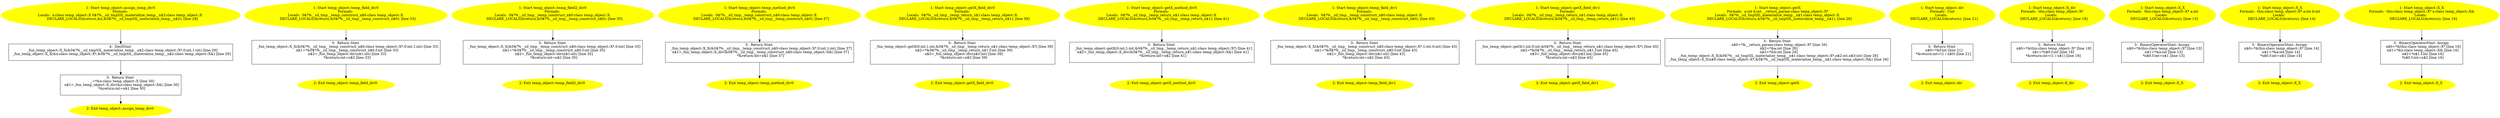 /* @generated */
digraph iCFG {
"temp_object::assign_temp_div0{d41d8cd98f00b204e9800998ecf8427e_ZN11temp_object16assign_temp_div0Ev}.e71583ec7a8bdd7e24dd2378a4db441d_1" [label="1: Start temp_object::assign_temp_div0\nFormals: \nLocals:  x:class temp_object::X 0$?%__sil_tmpSIL_materialize_temp__n$2:class temp_object::X \n   DECLARE_LOCALS(&return,&x,&0$?%__sil_tmpSIL_materialize_temp__n$2); [line 28]\n " color=yellow style=filled]
	

	 "temp_object::assign_temp_div0{d41d8cd98f00b204e9800998ecf8427e_ZN11temp_object16assign_temp_div0Ev}.e71583ec7a8bdd7e24dd2378a4db441d_1" -> "temp_object::assign_temp_div0{d41d8cd98f00b204e9800998ecf8427e_ZN11temp_object16assign_temp_div0Ev}.e71583ec7a8bdd7e24dd2378a4db441d_4" ;
"temp_object::assign_temp_div0{d41d8cd98f00b204e9800998ecf8427e_ZN11temp_object16assign_temp_div0Ev}.e71583ec7a8bdd7e24dd2378a4db441d_2" [label="2: Exit temp_object::assign_temp_div0 \n  " color=yellow style=filled]
	

"temp_object::assign_temp_div0{d41d8cd98f00b204e9800998ecf8427e_ZN11temp_object16assign_temp_div0Ev}.e71583ec7a8bdd7e24dd2378a4db441d_3" [label="3:  Return Stmt \n   _=*&x:class temp_object::X [line 30]\n  n$1=_fun_temp_object::X_div(&x:class temp_object::X&) [line 30]\n  *&return:int=n$1 [line 30]\n " shape="box"]
	

	 "temp_object::assign_temp_div0{d41d8cd98f00b204e9800998ecf8427e_ZN11temp_object16assign_temp_div0Ev}.e71583ec7a8bdd7e24dd2378a4db441d_3" -> "temp_object::assign_temp_div0{d41d8cd98f00b204e9800998ecf8427e_ZN11temp_object16assign_temp_div0Ev}.e71583ec7a8bdd7e24dd2378a4db441d_2" ;
"temp_object::assign_temp_div0{d41d8cd98f00b204e9800998ecf8427e_ZN11temp_object16assign_temp_div0Ev}.e71583ec7a8bdd7e24dd2378a4db441d_4" [label="4:  DeclStmt \n   _fun_temp_object::X_X(&0$?%__sil_tmpSIL_materialize_temp__n$2:class temp_object::X*,0:int,1:int) [line 29]\n  _fun_temp_object::X_X(&x:class temp_object::X*,&0$?%__sil_tmpSIL_materialize_temp__n$2:class temp_object::X&) [line 29]\n " shape="box"]
	

	 "temp_object::assign_temp_div0{d41d8cd98f00b204e9800998ecf8427e_ZN11temp_object16assign_temp_div0Ev}.e71583ec7a8bdd7e24dd2378a4db441d_4" -> "temp_object::assign_temp_div0{d41d8cd98f00b204e9800998ecf8427e_ZN11temp_object16assign_temp_div0Ev}.e71583ec7a8bdd7e24dd2378a4db441d_3" ;
"temp_object::temp_field_div0{d41d8cd98f00b204e9800998ecf8427e_ZN11temp_object15temp_field_div0Ev}.aa8e7ffe00e4f54113d09c0b8e28cb8d_1" [label="1: Start temp_object::temp_field_div0\nFormals: \nLocals:  0$?%__sil_tmp__temp_construct_n$0:class temp_object::X \n   DECLARE_LOCALS(&return,&0$?%__sil_tmp__temp_construct_n$0); [line 33]\n " color=yellow style=filled]
	

	 "temp_object::temp_field_div0{d41d8cd98f00b204e9800998ecf8427e_ZN11temp_object15temp_field_div0Ev}.aa8e7ffe00e4f54113d09c0b8e28cb8d_1" -> "temp_object::temp_field_div0{d41d8cd98f00b204e9800998ecf8427e_ZN11temp_object15temp_field_div0Ev}.aa8e7ffe00e4f54113d09c0b8e28cb8d_3" ;
"temp_object::temp_field_div0{d41d8cd98f00b204e9800998ecf8427e_ZN11temp_object15temp_field_div0Ev}.aa8e7ffe00e4f54113d09c0b8e28cb8d_2" [label="2: Exit temp_object::temp_field_div0 \n  " color=yellow style=filled]
	

"temp_object::temp_field_div0{d41d8cd98f00b204e9800998ecf8427e_ZN11temp_object15temp_field_div0Ev}.aa8e7ffe00e4f54113d09c0b8e28cb8d_3" [label="3:  Return Stmt \n   _fun_temp_object::X_X(&0$?%__sil_tmp__temp_construct_n$0:class temp_object::X*,0:int,1:int) [line 33]\n  n$1=*&0$?%__sil_tmp__temp_construct_n$0.f:int [line 33]\n  n$2=_fun_temp_object::div(n$1:int) [line 33]\n  *&return:int=n$2 [line 33]\n " shape="box"]
	

	 "temp_object::temp_field_div0{d41d8cd98f00b204e9800998ecf8427e_ZN11temp_object15temp_field_div0Ev}.aa8e7ffe00e4f54113d09c0b8e28cb8d_3" -> "temp_object::temp_field_div0{d41d8cd98f00b204e9800998ecf8427e_ZN11temp_object15temp_field_div0Ev}.aa8e7ffe00e4f54113d09c0b8e28cb8d_2" ;
"temp_object::temp_field2_div0{d41d8cd98f00b204e9800998ecf8427e_ZN11temp_object16temp_field2_div0Ev}.ac73a3f5f8d285249d74d83ae4ea4305_1" [label="1: Start temp_object::temp_field2_div0\nFormals: \nLocals:  0$?%__sil_tmp__temp_construct_n$0:class temp_object::X \n   DECLARE_LOCALS(&return,&0$?%__sil_tmp__temp_construct_n$0); [line 35]\n " color=yellow style=filled]
	

	 "temp_object::temp_field2_div0{d41d8cd98f00b204e9800998ecf8427e_ZN11temp_object16temp_field2_div0Ev}.ac73a3f5f8d285249d74d83ae4ea4305_1" -> "temp_object::temp_field2_div0{d41d8cd98f00b204e9800998ecf8427e_ZN11temp_object16temp_field2_div0Ev}.ac73a3f5f8d285249d74d83ae4ea4305_3" ;
"temp_object::temp_field2_div0{d41d8cd98f00b204e9800998ecf8427e_ZN11temp_object16temp_field2_div0Ev}.ac73a3f5f8d285249d74d83ae4ea4305_2" [label="2: Exit temp_object::temp_field2_div0 \n  " color=yellow style=filled]
	

"temp_object::temp_field2_div0{d41d8cd98f00b204e9800998ecf8427e_ZN11temp_object16temp_field2_div0Ev}.ac73a3f5f8d285249d74d83ae4ea4305_3" [label="3:  Return Stmt \n   _fun_temp_object::X_X(&0$?%__sil_tmp__temp_construct_n$0:class temp_object::X*,0:int) [line 35]\n  n$1=*&0$?%__sil_tmp__temp_construct_n$0.f:int [line 35]\n  n$2=_fun_temp_object::div(n$1:int) [line 35]\n  *&return:int=n$2 [line 35]\n " shape="box"]
	

	 "temp_object::temp_field2_div0{d41d8cd98f00b204e9800998ecf8427e_ZN11temp_object16temp_field2_div0Ev}.ac73a3f5f8d285249d74d83ae4ea4305_3" -> "temp_object::temp_field2_div0{d41d8cd98f00b204e9800998ecf8427e_ZN11temp_object16temp_field2_div0Ev}.ac73a3f5f8d285249d74d83ae4ea4305_2" ;
"temp_object::temp_method_div0{d41d8cd98f00b204e9800998ecf8427e_ZN11temp_object16temp_method_div0Ev}.8a94101bd39d99d002730e3706e9b06f_1" [label="1: Start temp_object::temp_method_div0\nFormals: \nLocals:  0$?%__sil_tmp__temp_construct_n$0:class temp_object::X \n   DECLARE_LOCALS(&return,&0$?%__sil_tmp__temp_construct_n$0); [line 37]\n " color=yellow style=filled]
	

	 "temp_object::temp_method_div0{d41d8cd98f00b204e9800998ecf8427e_ZN11temp_object16temp_method_div0Ev}.8a94101bd39d99d002730e3706e9b06f_1" -> "temp_object::temp_method_div0{d41d8cd98f00b204e9800998ecf8427e_ZN11temp_object16temp_method_div0Ev}.8a94101bd39d99d002730e3706e9b06f_3" ;
"temp_object::temp_method_div0{d41d8cd98f00b204e9800998ecf8427e_ZN11temp_object16temp_method_div0Ev}.8a94101bd39d99d002730e3706e9b06f_2" [label="2: Exit temp_object::temp_method_div0 \n  " color=yellow style=filled]
	

"temp_object::temp_method_div0{d41d8cd98f00b204e9800998ecf8427e_ZN11temp_object16temp_method_div0Ev}.8a94101bd39d99d002730e3706e9b06f_3" [label="3:  Return Stmt \n   _fun_temp_object::X_X(&0$?%__sil_tmp__temp_construct_n$0:class temp_object::X*,0:int,1:int) [line 37]\n  n$1=_fun_temp_object::X_div(&0$?%__sil_tmp__temp_construct_n$0:class temp_object::X&) [line 37]\n  *&return:int=n$1 [line 37]\n " shape="box"]
	

	 "temp_object::temp_method_div0{d41d8cd98f00b204e9800998ecf8427e_ZN11temp_object16temp_method_div0Ev}.8a94101bd39d99d002730e3706e9b06f_3" -> "temp_object::temp_method_div0{d41d8cd98f00b204e9800998ecf8427e_ZN11temp_object16temp_method_div0Ev}.8a94101bd39d99d002730e3706e9b06f_2" ;
"temp_object::getX_field_div0{d41d8cd98f00b204e9800998ecf8427e_ZN11temp_object15getX_field_div0Ev}.f209e5ac42a054a050e18602e69c131f_1" [label="1: Start temp_object::getX_field_div0\nFormals: \nLocals:  0$?%__sil_tmp__temp_return_n$1:class temp_object::X \n   DECLARE_LOCALS(&return,&0$?%__sil_tmp__temp_return_n$1); [line 39]\n " color=yellow style=filled]
	

	 "temp_object::getX_field_div0{d41d8cd98f00b204e9800998ecf8427e_ZN11temp_object15getX_field_div0Ev}.f209e5ac42a054a050e18602e69c131f_1" -> "temp_object::getX_field_div0{d41d8cd98f00b204e9800998ecf8427e_ZN11temp_object15getX_field_div0Ev}.f209e5ac42a054a050e18602e69c131f_3" ;
"temp_object::getX_field_div0{d41d8cd98f00b204e9800998ecf8427e_ZN11temp_object15getX_field_div0Ev}.f209e5ac42a054a050e18602e69c131f_2" [label="2: Exit temp_object::getX_field_div0 \n  " color=yellow style=filled]
	

"temp_object::getX_field_div0{d41d8cd98f00b204e9800998ecf8427e_ZN11temp_object15getX_field_div0Ev}.f209e5ac42a054a050e18602e69c131f_3" [label="3:  Return Stmt \n   _fun_temp_object::getX(0:int,1:int,&0$?%__sil_tmp__temp_return_n$1:class temp_object::X*) [line 39]\n  n$2=*&0$?%__sil_tmp__temp_return_n$1.f:int [line 39]\n  n$3=_fun_temp_object::div(n$2:int) [line 39]\n  *&return:int=n$3 [line 39]\n " shape="box"]
	

	 "temp_object::getX_field_div0{d41d8cd98f00b204e9800998ecf8427e_ZN11temp_object15getX_field_div0Ev}.f209e5ac42a054a050e18602e69c131f_3" -> "temp_object::getX_field_div0{d41d8cd98f00b204e9800998ecf8427e_ZN11temp_object15getX_field_div0Ev}.f209e5ac42a054a050e18602e69c131f_2" ;
"temp_object::getX_method_div0{d41d8cd98f00b204e9800998ecf8427e_ZN11temp_object16getX_method_div0Ev}.7e645e294d9173ff0207c8f341a5c832_1" [label="1: Start temp_object::getX_method_div0\nFormals: \nLocals:  0$?%__sil_tmp__temp_return_n$1:class temp_object::X \n   DECLARE_LOCALS(&return,&0$?%__sil_tmp__temp_return_n$1); [line 41]\n " color=yellow style=filled]
	

	 "temp_object::getX_method_div0{d41d8cd98f00b204e9800998ecf8427e_ZN11temp_object16getX_method_div0Ev}.7e645e294d9173ff0207c8f341a5c832_1" -> "temp_object::getX_method_div0{d41d8cd98f00b204e9800998ecf8427e_ZN11temp_object16getX_method_div0Ev}.7e645e294d9173ff0207c8f341a5c832_3" ;
"temp_object::getX_method_div0{d41d8cd98f00b204e9800998ecf8427e_ZN11temp_object16getX_method_div0Ev}.7e645e294d9173ff0207c8f341a5c832_2" [label="2: Exit temp_object::getX_method_div0 \n  " color=yellow style=filled]
	

"temp_object::getX_method_div0{d41d8cd98f00b204e9800998ecf8427e_ZN11temp_object16getX_method_div0Ev}.7e645e294d9173ff0207c8f341a5c832_3" [label="3:  Return Stmt \n   _fun_temp_object::getX(0:int,1:int,&0$?%__sil_tmp__temp_return_n$1:class temp_object::X*) [line 41]\n  n$2=_fun_temp_object::X_div(&0$?%__sil_tmp__temp_return_n$1:class temp_object::X&) [line 41]\n  *&return:int=n$2 [line 41]\n " shape="box"]
	

	 "temp_object::getX_method_div0{d41d8cd98f00b204e9800998ecf8427e_ZN11temp_object16getX_method_div0Ev}.7e645e294d9173ff0207c8f341a5c832_3" -> "temp_object::getX_method_div0{d41d8cd98f00b204e9800998ecf8427e_ZN11temp_object16getX_method_div0Ev}.7e645e294d9173ff0207c8f341a5c832_2" ;
"temp_object::temp_field_div1{d41d8cd98f00b204e9800998ecf8427e_ZN11temp_object15temp_field_div1Ev}.4916b8cdf1ac96a3781bb5acceaa27a0_1" [label="1: Start temp_object::temp_field_div1\nFormals: \nLocals:  0$?%__sil_tmp__temp_construct_n$0:class temp_object::X \n   DECLARE_LOCALS(&return,&0$?%__sil_tmp__temp_construct_n$0); [line 43]\n " color=yellow style=filled]
	

	 "temp_object::temp_field_div1{d41d8cd98f00b204e9800998ecf8427e_ZN11temp_object15temp_field_div1Ev}.4916b8cdf1ac96a3781bb5acceaa27a0_1" -> "temp_object::temp_field_div1{d41d8cd98f00b204e9800998ecf8427e_ZN11temp_object15temp_field_div1Ev}.4916b8cdf1ac96a3781bb5acceaa27a0_3" ;
"temp_object::temp_field_div1{d41d8cd98f00b204e9800998ecf8427e_ZN11temp_object15temp_field_div1Ev}.4916b8cdf1ac96a3781bb5acceaa27a0_2" [label="2: Exit temp_object::temp_field_div1 \n  " color=yellow style=filled]
	

"temp_object::temp_field_div1{d41d8cd98f00b204e9800998ecf8427e_ZN11temp_object15temp_field_div1Ev}.4916b8cdf1ac96a3781bb5acceaa27a0_3" [label="3:  Return Stmt \n   _fun_temp_object::X_X(&0$?%__sil_tmp__temp_construct_n$0:class temp_object::X*,1:int,0:int) [line 43]\n  n$1=*&0$?%__sil_tmp__temp_construct_n$0.f:int [line 43]\n  n$2=_fun_temp_object::div(n$1:int) [line 43]\n  *&return:int=n$2 [line 43]\n " shape="box"]
	

	 "temp_object::temp_field_div1{d41d8cd98f00b204e9800998ecf8427e_ZN11temp_object15temp_field_div1Ev}.4916b8cdf1ac96a3781bb5acceaa27a0_3" -> "temp_object::temp_field_div1{d41d8cd98f00b204e9800998ecf8427e_ZN11temp_object15temp_field_div1Ev}.4916b8cdf1ac96a3781bb5acceaa27a0_2" ;
"temp_object::getX_field_div1{d41d8cd98f00b204e9800998ecf8427e_ZN11temp_object15getX_field_div1Ev}.7596a465f3472cd7579077959b7a814a_1" [label="1: Start temp_object::getX_field_div1\nFormals: \nLocals:  0$?%__sil_tmp__temp_return_n$1:class temp_object::X \n   DECLARE_LOCALS(&return,&0$?%__sil_tmp__temp_return_n$1); [line 45]\n " color=yellow style=filled]
	

	 "temp_object::getX_field_div1{d41d8cd98f00b204e9800998ecf8427e_ZN11temp_object15getX_field_div1Ev}.7596a465f3472cd7579077959b7a814a_1" -> "temp_object::getX_field_div1{d41d8cd98f00b204e9800998ecf8427e_ZN11temp_object15getX_field_div1Ev}.7596a465f3472cd7579077959b7a814a_3" ;
"temp_object::getX_field_div1{d41d8cd98f00b204e9800998ecf8427e_ZN11temp_object15getX_field_div1Ev}.7596a465f3472cd7579077959b7a814a_2" [label="2: Exit temp_object::getX_field_div1 \n  " color=yellow style=filled]
	

"temp_object::getX_field_div1{d41d8cd98f00b204e9800998ecf8427e_ZN11temp_object15getX_field_div1Ev}.7596a465f3472cd7579077959b7a814a_3" [label="3:  Return Stmt \n   _fun_temp_object::getX(1:int,0:int,&0$?%__sil_tmp__temp_return_n$1:class temp_object::X*) [line 45]\n  n$2=*&0$?%__sil_tmp__temp_return_n$1.f:int [line 45]\n  n$3=_fun_temp_object::div(n$2:int) [line 45]\n  *&return:int=n$3 [line 45]\n " shape="box"]
	

	 "temp_object::getX_field_div1{d41d8cd98f00b204e9800998ecf8427e_ZN11temp_object15getX_field_div1Ev}.7596a465f3472cd7579077959b7a814a_3" -> "temp_object::getX_field_div1{d41d8cd98f00b204e9800998ecf8427e_ZN11temp_object15getX_field_div1Ev}.7596a465f3472cd7579077959b7a814a_2" ;
"temp_object::getX{d41d8cd98f00b204e9800998ecf8427e_ZN11temp_object4getXEii}.5328473c1646ee7a03a348ec7c54a5b6_1" [label="1: Start temp_object::getX\nFormals:  a:int b:int __return_param:class temp_object::X*\nLocals:  0$?%__sil_tmpSIL_materialize_temp__n$1:class temp_object::X \n   DECLARE_LOCALS(&return,&0$?%__sil_tmpSIL_materialize_temp__n$1); [line 26]\n " color=yellow style=filled]
	

	 "temp_object::getX{d41d8cd98f00b204e9800998ecf8427e_ZN11temp_object4getXEii}.5328473c1646ee7a03a348ec7c54a5b6_1" -> "temp_object::getX{d41d8cd98f00b204e9800998ecf8427e_ZN11temp_object4getXEii}.5328473c1646ee7a03a348ec7c54a5b6_3" ;
"temp_object::getX{d41d8cd98f00b204e9800998ecf8427e_ZN11temp_object4getXEii}.5328473c1646ee7a03a348ec7c54a5b6_2" [label="2: Exit temp_object::getX \n  " color=yellow style=filled]
	

"temp_object::getX{d41d8cd98f00b204e9800998ecf8427e_ZN11temp_object4getXEii}.5328473c1646ee7a03a348ec7c54a5b6_3" [label="3:  Return Stmt \n   n$0=*&__return_param:class temp_object::X* [line 26]\n  n$2=*&a:int [line 26]\n  n$3=*&b:int [line 26]\n  _fun_temp_object::X_X(&0$?%__sil_tmpSIL_materialize_temp__n$1:class temp_object::X*,n$2:int,n$3:int) [line 26]\n  _fun_temp_object::X_X(n$0:class temp_object::X*,&0$?%__sil_tmpSIL_materialize_temp__n$1:class temp_object::X&) [line 26]\n " shape="box"]
	

	 "temp_object::getX{d41d8cd98f00b204e9800998ecf8427e_ZN11temp_object4getXEii}.5328473c1646ee7a03a348ec7c54a5b6_3" -> "temp_object::getX{d41d8cd98f00b204e9800998ecf8427e_ZN11temp_object4getXEii}.5328473c1646ee7a03a348ec7c54a5b6_2" ;
"temp_object::div{d41d8cd98f00b204e9800998ecf8427e_ZN11temp_object3divEi}.d9d8299c0f4d383323fea8d79172893d_1" [label="1: Start temp_object::div\nFormals:  f:int\nLocals:  \n   DECLARE_LOCALS(&return); [line 21]\n " color=yellow style=filled]
	

	 "temp_object::div{d41d8cd98f00b204e9800998ecf8427e_ZN11temp_object3divEi}.d9d8299c0f4d383323fea8d79172893d_1" -> "temp_object::div{d41d8cd98f00b204e9800998ecf8427e_ZN11temp_object3divEi}.d9d8299c0f4d383323fea8d79172893d_3" ;
"temp_object::div{d41d8cd98f00b204e9800998ecf8427e_ZN11temp_object3divEi}.d9d8299c0f4d383323fea8d79172893d_2" [label="2: Exit temp_object::div \n  " color=yellow style=filled]
	

"temp_object::div{d41d8cd98f00b204e9800998ecf8427e_ZN11temp_object3divEi}.d9d8299c0f4d383323fea8d79172893d_3" [label="3:  Return Stmt \n   n$0=*&f:int [line 21]\n  *&return:int=(1 / n$0) [line 21]\n " shape="box"]
	

	 "temp_object::div{d41d8cd98f00b204e9800998ecf8427e_ZN11temp_object3divEi}.d9d8299c0f4d383323fea8d79172893d_3" -> "temp_object::div{d41d8cd98f00b204e9800998ecf8427e_ZN11temp_object3divEi}.d9d8299c0f4d383323fea8d79172893d_2" ;
"temp_object::X_div(_ZN11temp_object1X3divEv).170dde8cd189808e7395ecc77e06aaf1_1" [label="1: Start temp_object::X_div\nFormals:  this:class temp_object::X*\nLocals:  \n   DECLARE_LOCALS(&return); [line 18]\n " color=yellow style=filled]
	

	 "temp_object::X_div(_ZN11temp_object1X3divEv).170dde8cd189808e7395ecc77e06aaf1_1" -> "temp_object::X_div(_ZN11temp_object1X3divEv).170dde8cd189808e7395ecc77e06aaf1_3" ;
"temp_object::X_div(_ZN11temp_object1X3divEv).170dde8cd189808e7395ecc77e06aaf1_2" [label="2: Exit temp_object::X_div \n  " color=yellow style=filled]
	

"temp_object::X_div(_ZN11temp_object1X3divEv).170dde8cd189808e7395ecc77e06aaf1_3" [label="3:  Return Stmt \n   n$0=*&this:class temp_object::X* [line 18]\n  n$1=*n$0.f:int [line 18]\n  *&return:int=(1 / n$1) [line 18]\n " shape="box"]
	

	 "temp_object::X_div(_ZN11temp_object1X3divEv).170dde8cd189808e7395ecc77e06aaf1_3" -> "temp_object::X_div(_ZN11temp_object1X3divEv).170dde8cd189808e7395ecc77e06aaf1_2" ;
"temp_object::X_X{_ZN11temp_object1XC1Ei}.88450e55bc92b16b17bf57332de036f1_1" [label="1: Start temp_object::X_X\nFormals:  this:class temp_object::X* a:int\nLocals:  \n   DECLARE_LOCALS(&return); [line 13]\n " color=yellow style=filled]
	

	 "temp_object::X_X{_ZN11temp_object1XC1Ei}.88450e55bc92b16b17bf57332de036f1_1" -> "temp_object::X_X{_ZN11temp_object1XC1Ei}.88450e55bc92b16b17bf57332de036f1_3" ;
"temp_object::X_X{_ZN11temp_object1XC1Ei}.88450e55bc92b16b17bf57332de036f1_2" [label="2: Exit temp_object::X_X \n  " color=yellow style=filled]
	

"temp_object::X_X{_ZN11temp_object1XC1Ei}.88450e55bc92b16b17bf57332de036f1_3" [label="3:  BinaryOperatorStmt: Assign \n   n$0=*&this:class temp_object::X* [line 13]\n  n$1=*&a:int [line 13]\n  *n$0.f:int=n$1 [line 13]\n " shape="box"]
	

	 "temp_object::X_X{_ZN11temp_object1XC1Ei}.88450e55bc92b16b17bf57332de036f1_3" -> "temp_object::X_X{_ZN11temp_object1XC1Ei}.88450e55bc92b16b17bf57332de036f1_2" ;
"temp_object::X_X{_ZN11temp_object1XC1Eii}.2a2e9eb0633e634942df70f1a6ceae06_1" [label="1: Start temp_object::X_X\nFormals:  this:class temp_object::X* a:int b:int\nLocals:  \n   DECLARE_LOCALS(&return); [line 14]\n " color=yellow style=filled]
	

	 "temp_object::X_X{_ZN11temp_object1XC1Eii}.2a2e9eb0633e634942df70f1a6ceae06_1" -> "temp_object::X_X{_ZN11temp_object1XC1Eii}.2a2e9eb0633e634942df70f1a6ceae06_3" ;
"temp_object::X_X{_ZN11temp_object1XC1Eii}.2a2e9eb0633e634942df70f1a6ceae06_2" [label="2: Exit temp_object::X_X \n  " color=yellow style=filled]
	

"temp_object::X_X{_ZN11temp_object1XC1Eii}.2a2e9eb0633e634942df70f1a6ceae06_3" [label="3:  BinaryOperatorStmt: Assign \n   n$0=*&this:class temp_object::X* [line 14]\n  n$1=*&a:int [line 14]\n  *n$0.f:int=n$1 [line 14]\n " shape="box"]
	

	 "temp_object::X_X{_ZN11temp_object1XC1Eii}.2a2e9eb0633e634942df70f1a6ceae06_3" -> "temp_object::X_X{_ZN11temp_object1XC1Eii}.2a2e9eb0633e634942df70f1a6ceae06_2" ;
"temp_object::X_X{_ZN11temp_object1XC1ERKS0_}.d537208824d50c6b0e58b3d1a2e00cd9_1" [label="1: Start temp_object::X_X\nFormals:  this:class temp_object::X* x:class temp_object::X&\nLocals:  \n   DECLARE_LOCALS(&return); [line 16]\n " color=yellow style=filled]
	

	 "temp_object::X_X{_ZN11temp_object1XC1ERKS0_}.d537208824d50c6b0e58b3d1a2e00cd9_1" -> "temp_object::X_X{_ZN11temp_object1XC1ERKS0_}.d537208824d50c6b0e58b3d1a2e00cd9_3" ;
"temp_object::X_X{_ZN11temp_object1XC1ERKS0_}.d537208824d50c6b0e58b3d1a2e00cd9_2" [label="2: Exit temp_object::X_X \n  " color=yellow style=filled]
	

"temp_object::X_X{_ZN11temp_object1XC1ERKS0_}.d537208824d50c6b0e58b3d1a2e00cd9_3" [label="3:  BinaryOperatorStmt: Assign \n   n$0=*&this:class temp_object::X* [line 16]\n  n$1=*&x:class temp_object::X& [line 16]\n  n$2=*n$1.f:int [line 16]\n  *n$0.f:int=n$2 [line 16]\n " shape="box"]
	

	 "temp_object::X_X{_ZN11temp_object1XC1ERKS0_}.d537208824d50c6b0e58b3d1a2e00cd9_3" -> "temp_object::X_X{_ZN11temp_object1XC1ERKS0_}.d537208824d50c6b0e58b3d1a2e00cd9_2" ;
}
